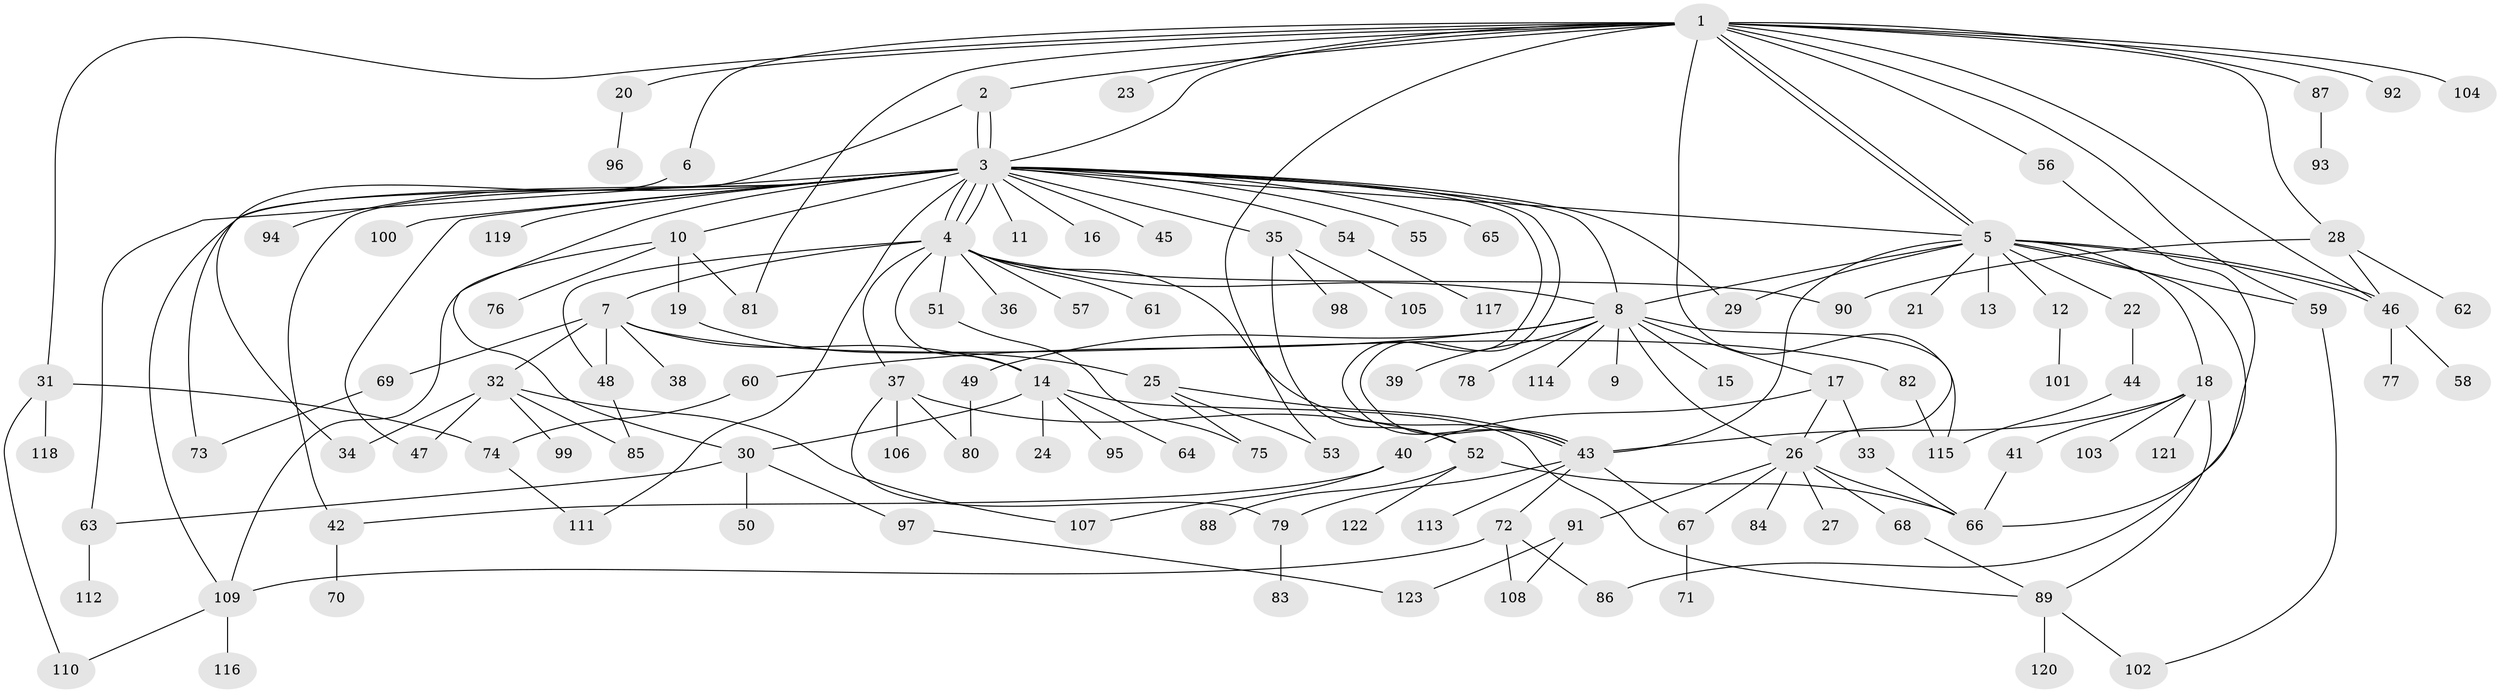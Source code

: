 // Generated by graph-tools (version 1.1) at 2025/01/03/09/25 03:01:48]
// undirected, 123 vertices, 177 edges
graph export_dot {
graph [start="1"]
  node [color=gray90,style=filled];
  1;
  2;
  3;
  4;
  5;
  6;
  7;
  8;
  9;
  10;
  11;
  12;
  13;
  14;
  15;
  16;
  17;
  18;
  19;
  20;
  21;
  22;
  23;
  24;
  25;
  26;
  27;
  28;
  29;
  30;
  31;
  32;
  33;
  34;
  35;
  36;
  37;
  38;
  39;
  40;
  41;
  42;
  43;
  44;
  45;
  46;
  47;
  48;
  49;
  50;
  51;
  52;
  53;
  54;
  55;
  56;
  57;
  58;
  59;
  60;
  61;
  62;
  63;
  64;
  65;
  66;
  67;
  68;
  69;
  70;
  71;
  72;
  73;
  74;
  75;
  76;
  77;
  78;
  79;
  80;
  81;
  82;
  83;
  84;
  85;
  86;
  87;
  88;
  89;
  90;
  91;
  92;
  93;
  94;
  95;
  96;
  97;
  98;
  99;
  100;
  101;
  102;
  103;
  104;
  105;
  106;
  107;
  108;
  109;
  110;
  111;
  112;
  113;
  114;
  115;
  116;
  117;
  118;
  119;
  120;
  121;
  122;
  123;
  1 -- 2;
  1 -- 3;
  1 -- 5;
  1 -- 5;
  1 -- 6;
  1 -- 20;
  1 -- 23;
  1 -- 26;
  1 -- 28;
  1 -- 31;
  1 -- 46;
  1 -- 53;
  1 -- 56;
  1 -- 59;
  1 -- 81;
  1 -- 87;
  1 -- 92;
  1 -- 104;
  2 -- 3;
  2 -- 3;
  2 -- 73;
  3 -- 4;
  3 -- 4;
  3 -- 4;
  3 -- 5;
  3 -- 8;
  3 -- 10;
  3 -- 11;
  3 -- 16;
  3 -- 29;
  3 -- 30;
  3 -- 35;
  3 -- 42;
  3 -- 43;
  3 -- 43;
  3 -- 45;
  3 -- 47;
  3 -- 54;
  3 -- 55;
  3 -- 63;
  3 -- 65;
  3 -- 94;
  3 -- 100;
  3 -- 109;
  3 -- 111;
  3 -- 119;
  4 -- 7;
  4 -- 8;
  4 -- 14;
  4 -- 36;
  4 -- 37;
  4 -- 43;
  4 -- 48;
  4 -- 51;
  4 -- 57;
  4 -- 61;
  4 -- 90;
  5 -- 8;
  5 -- 12;
  5 -- 13;
  5 -- 18;
  5 -- 21;
  5 -- 22;
  5 -- 29;
  5 -- 43;
  5 -- 46;
  5 -- 46;
  5 -- 59;
  5 -- 86;
  6 -- 34;
  7 -- 14;
  7 -- 32;
  7 -- 38;
  7 -- 48;
  7 -- 69;
  7 -- 82;
  8 -- 9;
  8 -- 15;
  8 -- 17;
  8 -- 26;
  8 -- 39;
  8 -- 49;
  8 -- 60;
  8 -- 78;
  8 -- 114;
  8 -- 115;
  10 -- 19;
  10 -- 76;
  10 -- 81;
  10 -- 109;
  12 -- 101;
  14 -- 24;
  14 -- 30;
  14 -- 64;
  14 -- 89;
  14 -- 95;
  17 -- 26;
  17 -- 33;
  17 -- 40;
  18 -- 41;
  18 -- 43;
  18 -- 89;
  18 -- 103;
  18 -- 121;
  19 -- 25;
  20 -- 96;
  22 -- 44;
  25 -- 43;
  25 -- 53;
  25 -- 75;
  26 -- 27;
  26 -- 66;
  26 -- 67;
  26 -- 68;
  26 -- 84;
  26 -- 91;
  28 -- 46;
  28 -- 62;
  28 -- 90;
  30 -- 50;
  30 -- 63;
  30 -- 97;
  31 -- 74;
  31 -- 110;
  31 -- 118;
  32 -- 34;
  32 -- 47;
  32 -- 85;
  32 -- 99;
  32 -- 107;
  33 -- 66;
  35 -- 52;
  35 -- 98;
  35 -- 105;
  37 -- 52;
  37 -- 79;
  37 -- 80;
  37 -- 106;
  40 -- 42;
  40 -- 107;
  41 -- 66;
  42 -- 70;
  43 -- 67;
  43 -- 72;
  43 -- 79;
  43 -- 113;
  44 -- 115;
  46 -- 58;
  46 -- 77;
  48 -- 85;
  49 -- 80;
  51 -- 75;
  52 -- 66;
  52 -- 88;
  52 -- 122;
  54 -- 117;
  56 -- 66;
  59 -- 102;
  60 -- 74;
  63 -- 112;
  67 -- 71;
  68 -- 89;
  69 -- 73;
  72 -- 86;
  72 -- 108;
  72 -- 109;
  74 -- 111;
  79 -- 83;
  82 -- 115;
  87 -- 93;
  89 -- 102;
  89 -- 120;
  91 -- 108;
  91 -- 123;
  97 -- 123;
  109 -- 110;
  109 -- 116;
}
